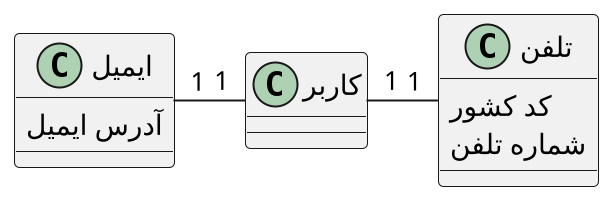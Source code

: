 @startuml login

scale 2
skinparam DefaultFontName B Nazanin


class "کاربر" as user {
}

class "ایمیل" as address {
    آدرس ایمیل
}

class "تلفن" as phone {
    کد کشور
    شماره تلفن
}

user "1" -left- "1" address
user "1" -right- "1" phone

@enduml
